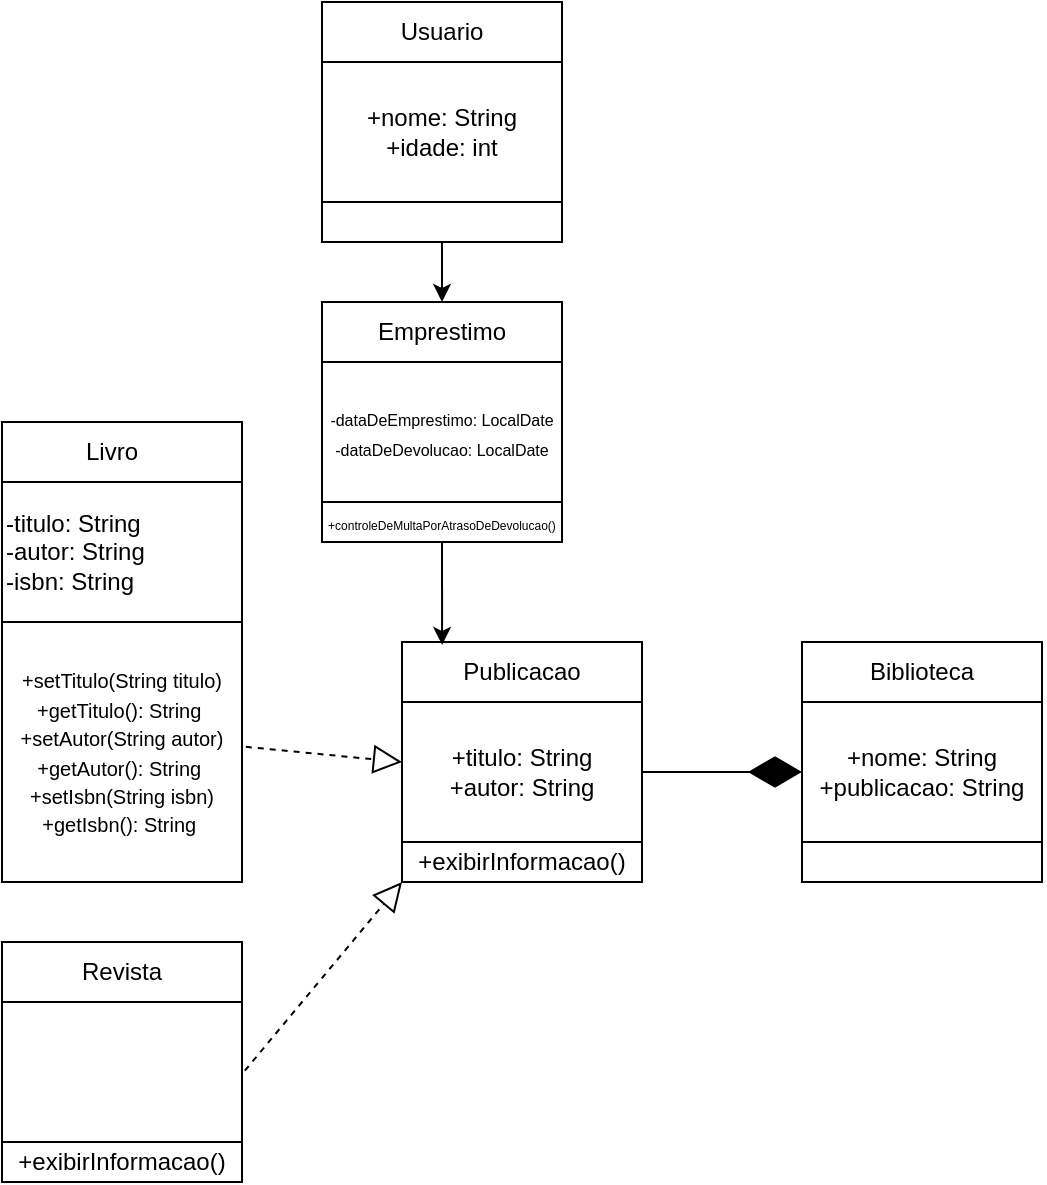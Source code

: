 <mxfile version="28.2.5">
  <diagram name="Página-1" id="rYaQr-xI2JrS_xAo6EkZ">
    <mxGraphModel dx="679" dy="370" grid="1" gridSize="10" guides="1" tooltips="1" connect="1" arrows="1" fold="1" page="1" pageScale="1" pageWidth="827" pageHeight="1169" math="0" shadow="0">
      <root>
        <mxCell id="0" />
        <mxCell id="1" parent="0" />
        <mxCell id="1uuHPjt_Pnw_KstDfJXk-10" value="" style="rounded=0;whiteSpace=wrap;html=1;" vertex="1" parent="1">
          <mxGeometry x="240" y="210" width="120" height="230" as="geometry" />
        </mxCell>
        <mxCell id="1uuHPjt_Pnw_KstDfJXk-11" value="" style="endArrow=none;html=1;rounded=0;" edge="1" parent="1">
          <mxGeometry width="50" height="50" relative="1" as="geometry">
            <mxPoint x="240" y="240" as="sourcePoint" />
            <mxPoint x="360" y="240" as="targetPoint" />
          </mxGeometry>
        </mxCell>
        <mxCell id="1uuHPjt_Pnw_KstDfJXk-12" value="" style="endArrow=none;html=1;rounded=0;" edge="1" parent="1">
          <mxGeometry width="50" height="50" relative="1" as="geometry">
            <mxPoint x="240" y="310" as="sourcePoint" />
            <mxPoint x="360" y="310" as="targetPoint" />
          </mxGeometry>
        </mxCell>
        <mxCell id="1uuHPjt_Pnw_KstDfJXk-13" value="Livro" style="text;html=1;align=center;verticalAlign=middle;whiteSpace=wrap;rounded=0;" vertex="1" parent="1">
          <mxGeometry x="240" y="210" width="110" height="30" as="geometry" />
        </mxCell>
        <mxCell id="1uuHPjt_Pnw_KstDfJXk-14" value="-titulo: String&lt;div&gt;-autor: String&lt;/div&gt;&lt;div&gt;-isbn: String&lt;/div&gt;" style="text;html=1;align=left;verticalAlign=middle;whiteSpace=wrap;rounded=0;" vertex="1" parent="1">
          <mxGeometry x="240" y="240" width="120" height="70" as="geometry" />
        </mxCell>
        <mxCell id="1uuHPjt_Pnw_KstDfJXk-20" value="&lt;font style=&quot;font-size: 10px;&quot;&gt;+setTitulo(String titulo)&lt;/font&gt;&lt;div&gt;&lt;span style=&quot;font-size: 10px;&quot;&gt;+getTitulo(): String&amp;nbsp;&lt;/span&gt;&lt;/div&gt;&lt;div&gt;&lt;font style=&quot;font-size: 10px;&quot;&gt;+setAutor(String autor)&lt;/font&gt;&lt;div&gt;&lt;span style=&quot;font-size: 10px;&quot;&gt;+getAutor(): String&amp;nbsp;&lt;/span&gt;&lt;/div&gt;&lt;/div&gt;&lt;div&gt;&lt;font style=&quot;font-size: 10px;&quot;&gt;+setIsbn(String isbn)&lt;/font&gt;&lt;div&gt;&lt;span style=&quot;font-size: 10px;&quot;&gt;+getIsbn(): String&amp;nbsp;&lt;/span&gt;&lt;/div&gt;&lt;/div&gt;" style="text;html=1;align=center;verticalAlign=middle;whiteSpace=wrap;rounded=0;" vertex="1" parent="1">
          <mxGeometry x="240" y="310" width="120" height="130" as="geometry" />
        </mxCell>
        <mxCell id="1uuHPjt_Pnw_KstDfJXk-26" value="" style="rounded=0;whiteSpace=wrap;html=1;" vertex="1" parent="1">
          <mxGeometry x="400" y="150" width="120" height="120" as="geometry" />
        </mxCell>
        <mxCell id="1uuHPjt_Pnw_KstDfJXk-27" value="" style="endArrow=none;html=1;rounded=0;" edge="1" parent="1">
          <mxGeometry width="50" height="50" relative="1" as="geometry">
            <mxPoint x="400" y="180" as="sourcePoint" />
            <mxPoint x="520" y="180" as="targetPoint" />
          </mxGeometry>
        </mxCell>
        <mxCell id="1uuHPjt_Pnw_KstDfJXk-28" value="" style="endArrow=none;html=1;rounded=0;" edge="1" parent="1">
          <mxGeometry width="50" height="50" relative="1" as="geometry">
            <mxPoint x="400" y="250" as="sourcePoint" />
            <mxPoint x="520" y="250" as="targetPoint" />
          </mxGeometry>
        </mxCell>
        <mxCell id="1uuHPjt_Pnw_KstDfJXk-29" value="Emprestimo" style="text;html=1;align=center;verticalAlign=middle;whiteSpace=wrap;rounded=0;" vertex="1" parent="1">
          <mxGeometry x="400" y="150" width="120" height="30" as="geometry" />
        </mxCell>
        <mxCell id="1uuHPjt_Pnw_KstDfJXk-31" value="&lt;font style=&quot;font-size: 8px;&quot;&gt;-dataDeEmprestimo: LocalDate&lt;/font&gt;&lt;div&gt;&lt;font style=&quot;font-size: 8px;&quot;&gt;-dataDeDevolucao: LocalDate&lt;/font&gt;&lt;/div&gt;" style="text;html=1;align=center;verticalAlign=middle;whiteSpace=wrap;rounded=0;" vertex="1" parent="1">
          <mxGeometry x="400" y="180" width="120" height="70" as="geometry" />
        </mxCell>
        <mxCell id="1uuHPjt_Pnw_KstDfJXk-32" value="&lt;font style=&quot;font-size: 6px;&quot;&gt;+controleDeMultaPorAtrasoDeDevolucao()&lt;/font&gt;" style="text;html=1;align=center;verticalAlign=middle;whiteSpace=wrap;rounded=0;" vertex="1" parent="1">
          <mxGeometry x="400" y="250" width="120" height="20" as="geometry" />
        </mxCell>
        <mxCell id="1uuHPjt_Pnw_KstDfJXk-33" value="" style="rounded=0;whiteSpace=wrap;html=1;" vertex="1" parent="1">
          <mxGeometry x="440" y="320" width="120" height="120" as="geometry" />
        </mxCell>
        <mxCell id="1uuHPjt_Pnw_KstDfJXk-34" value="" style="endArrow=none;html=1;rounded=0;" edge="1" parent="1">
          <mxGeometry width="50" height="50" relative="1" as="geometry">
            <mxPoint x="440" y="350" as="sourcePoint" />
            <mxPoint x="560" y="350" as="targetPoint" />
          </mxGeometry>
        </mxCell>
        <mxCell id="1uuHPjt_Pnw_KstDfJXk-35" value="" style="endArrow=none;html=1;rounded=0;" edge="1" parent="1">
          <mxGeometry width="50" height="50" relative="1" as="geometry">
            <mxPoint x="440" y="420" as="sourcePoint" />
            <mxPoint x="560" y="420" as="targetPoint" />
          </mxGeometry>
        </mxCell>
        <mxCell id="1uuHPjt_Pnw_KstDfJXk-36" value="Publicacao" style="text;html=1;align=center;verticalAlign=middle;whiteSpace=wrap;rounded=0;" vertex="1" parent="1">
          <mxGeometry x="440" y="320" width="120" height="30" as="geometry" />
        </mxCell>
        <mxCell id="1uuHPjt_Pnw_KstDfJXk-37" value="" style="endArrow=classic;html=1;rounded=0;exitX=0.5;exitY=1;exitDx=0;exitDy=0;entryX=0.167;entryY=0.048;entryDx=0;entryDy=0;entryPerimeter=0;" edge="1" parent="1" source="1uuHPjt_Pnw_KstDfJXk-32" target="1uuHPjt_Pnw_KstDfJXk-36">
          <mxGeometry width="50" height="50" relative="1" as="geometry">
            <mxPoint x="220" y="400" as="sourcePoint" />
            <mxPoint x="270" y="350" as="targetPoint" />
          </mxGeometry>
        </mxCell>
        <mxCell id="1uuHPjt_Pnw_KstDfJXk-38" value="+titulo: String&lt;div&gt;+autor: String&lt;/div&gt;" style="text;html=1;align=center;verticalAlign=middle;whiteSpace=wrap;rounded=0;" vertex="1" parent="1">
          <mxGeometry x="440" y="350" width="120" height="70" as="geometry" />
        </mxCell>
        <mxCell id="1uuHPjt_Pnw_KstDfJXk-39" value="+exibirInformacao()" style="text;html=1;align=center;verticalAlign=middle;whiteSpace=wrap;rounded=0;" vertex="1" parent="1">
          <mxGeometry x="440" y="420" width="120" height="20" as="geometry" />
        </mxCell>
        <mxCell id="1uuHPjt_Pnw_KstDfJXk-40" value="" style="rounded=0;whiteSpace=wrap;html=1;" vertex="1" parent="1">
          <mxGeometry x="400" width="120" height="120" as="geometry" />
        </mxCell>
        <mxCell id="1uuHPjt_Pnw_KstDfJXk-41" value="" style="endArrow=none;html=1;rounded=0;" edge="1" parent="1">
          <mxGeometry width="50" height="50" relative="1" as="geometry">
            <mxPoint x="400" y="30" as="sourcePoint" />
            <mxPoint x="520" y="30" as="targetPoint" />
          </mxGeometry>
        </mxCell>
        <mxCell id="1uuHPjt_Pnw_KstDfJXk-42" value="" style="endArrow=none;html=1;rounded=0;" edge="1" parent="1">
          <mxGeometry width="50" height="50" relative="1" as="geometry">
            <mxPoint x="400" y="100" as="sourcePoint" />
            <mxPoint x="520" y="100" as="targetPoint" />
          </mxGeometry>
        </mxCell>
        <mxCell id="1uuHPjt_Pnw_KstDfJXk-43" value="Usuario" style="text;html=1;align=center;verticalAlign=middle;whiteSpace=wrap;rounded=0;" vertex="1" parent="1">
          <mxGeometry x="400" width="120" height="30" as="geometry" />
        </mxCell>
        <mxCell id="1uuHPjt_Pnw_KstDfJXk-44" value="+nome: String&lt;div&gt;+idade: int&lt;/div&gt;" style="text;html=1;align=center;verticalAlign=middle;whiteSpace=wrap;rounded=0;" vertex="1" parent="1">
          <mxGeometry x="400" y="30" width="120" height="70" as="geometry" />
        </mxCell>
        <mxCell id="1uuHPjt_Pnw_KstDfJXk-46" value="" style="rounded=0;whiteSpace=wrap;html=1;" vertex="1" parent="1">
          <mxGeometry x="240" y="470" width="120" height="120" as="geometry" />
        </mxCell>
        <mxCell id="1uuHPjt_Pnw_KstDfJXk-47" value="" style="endArrow=none;html=1;rounded=0;" edge="1" parent="1">
          <mxGeometry width="50" height="50" relative="1" as="geometry">
            <mxPoint x="240" y="500" as="sourcePoint" />
            <mxPoint x="360" y="500" as="targetPoint" />
          </mxGeometry>
        </mxCell>
        <mxCell id="1uuHPjt_Pnw_KstDfJXk-48" value="" style="endArrow=none;html=1;rounded=0;" edge="1" parent="1">
          <mxGeometry width="50" height="50" relative="1" as="geometry">
            <mxPoint x="240" y="570" as="sourcePoint" />
            <mxPoint x="360" y="570" as="targetPoint" />
          </mxGeometry>
        </mxCell>
        <mxCell id="1uuHPjt_Pnw_KstDfJXk-49" value="Revista" style="text;html=1;align=center;verticalAlign=middle;whiteSpace=wrap;rounded=0;" vertex="1" parent="1">
          <mxGeometry x="240" y="470" width="120" height="30" as="geometry" />
        </mxCell>
        <mxCell id="1uuHPjt_Pnw_KstDfJXk-51" value="+exibirInformacao()" style="text;html=1;align=center;verticalAlign=middle;whiteSpace=wrap;rounded=0;" vertex="1" parent="1">
          <mxGeometry x="240" y="570" width="120" height="20" as="geometry" />
        </mxCell>
        <mxCell id="1uuHPjt_Pnw_KstDfJXk-54" value="" style="endArrow=classic;html=1;rounded=0;entryX=0.5;entryY=0;entryDx=0;entryDy=0;exitX=0.5;exitY=1;exitDx=0;exitDy=0;" edge="1" parent="1" target="1uuHPjt_Pnw_KstDfJXk-29">
          <mxGeometry width="50" height="50" relative="1" as="geometry">
            <mxPoint x="460" y="120" as="sourcePoint" />
            <mxPoint x="340" y="50" as="targetPoint" />
          </mxGeometry>
        </mxCell>
        <mxCell id="1uuHPjt_Pnw_KstDfJXk-59" value="" style="endArrow=block;dashed=1;endFill=0;endSize=12;html=1;rounded=0;exitX=1.012;exitY=0.536;exitDx=0;exitDy=0;exitPerimeter=0;entryX=0;entryY=1;entryDx=0;entryDy=0;" edge="1" parent="1" source="1uuHPjt_Pnw_KstDfJXk-46" target="1uuHPjt_Pnw_KstDfJXk-39">
          <mxGeometry width="160" relative="1" as="geometry">
            <mxPoint x="420" y="560" as="sourcePoint" />
            <mxPoint x="640" y="500" as="targetPoint" />
          </mxGeometry>
        </mxCell>
        <mxCell id="1uuHPjt_Pnw_KstDfJXk-60" value="" style="endArrow=block;dashed=1;endFill=0;endSize=12;html=1;rounded=0;exitX=1.016;exitY=0.48;exitDx=0;exitDy=0;exitPerimeter=0;entryX=0;entryY=0.429;entryDx=0;entryDy=0;entryPerimeter=0;" edge="1" parent="1" source="1uuHPjt_Pnw_KstDfJXk-20" target="1uuHPjt_Pnw_KstDfJXk-38">
          <mxGeometry width="160" relative="1" as="geometry">
            <mxPoint x="460" y="584" as="sourcePoint" />
            <mxPoint x="539" y="490" as="targetPoint" />
          </mxGeometry>
        </mxCell>
        <mxCell id="1uuHPjt_Pnw_KstDfJXk-61" value="" style="rounded=0;whiteSpace=wrap;html=1;" vertex="1" parent="1">
          <mxGeometry x="640" y="320" width="120" height="120" as="geometry" />
        </mxCell>
        <mxCell id="1uuHPjt_Pnw_KstDfJXk-62" value="" style="endArrow=none;html=1;rounded=0;" edge="1" parent="1">
          <mxGeometry width="50" height="50" relative="1" as="geometry">
            <mxPoint x="640" y="350" as="sourcePoint" />
            <mxPoint x="760" y="350" as="targetPoint" />
          </mxGeometry>
        </mxCell>
        <mxCell id="1uuHPjt_Pnw_KstDfJXk-63" value="" style="endArrow=none;html=1;rounded=0;" edge="1" parent="1">
          <mxGeometry width="50" height="50" relative="1" as="geometry">
            <mxPoint x="640" y="420" as="sourcePoint" />
            <mxPoint x="760" y="420" as="targetPoint" />
          </mxGeometry>
        </mxCell>
        <mxCell id="1uuHPjt_Pnw_KstDfJXk-64" value="Biblioteca" style="text;html=1;align=center;verticalAlign=middle;whiteSpace=wrap;rounded=0;" vertex="1" parent="1">
          <mxGeometry x="640" y="320" width="120" height="30" as="geometry" />
        </mxCell>
        <mxCell id="1uuHPjt_Pnw_KstDfJXk-65" value="+nome: String&lt;div&gt;+publicacao: String&lt;/div&gt;" style="text;html=1;align=center;verticalAlign=middle;whiteSpace=wrap;rounded=0;" vertex="1" parent="1">
          <mxGeometry x="640" y="350" width="120" height="70" as="geometry" />
        </mxCell>
        <mxCell id="1uuHPjt_Pnw_KstDfJXk-67" value="" style="endArrow=diamondThin;endFill=1;endSize=24;html=1;rounded=0;exitX=1;exitY=0.5;exitDx=0;exitDy=0;entryX=0;entryY=0.5;entryDx=0;entryDy=0;" edge="1" parent="1" source="1uuHPjt_Pnw_KstDfJXk-38" target="1uuHPjt_Pnw_KstDfJXk-65">
          <mxGeometry width="160" relative="1" as="geometry">
            <mxPoint x="480" y="400" as="sourcePoint" />
            <mxPoint x="640" y="400" as="targetPoint" />
          </mxGeometry>
        </mxCell>
      </root>
    </mxGraphModel>
  </diagram>
</mxfile>
